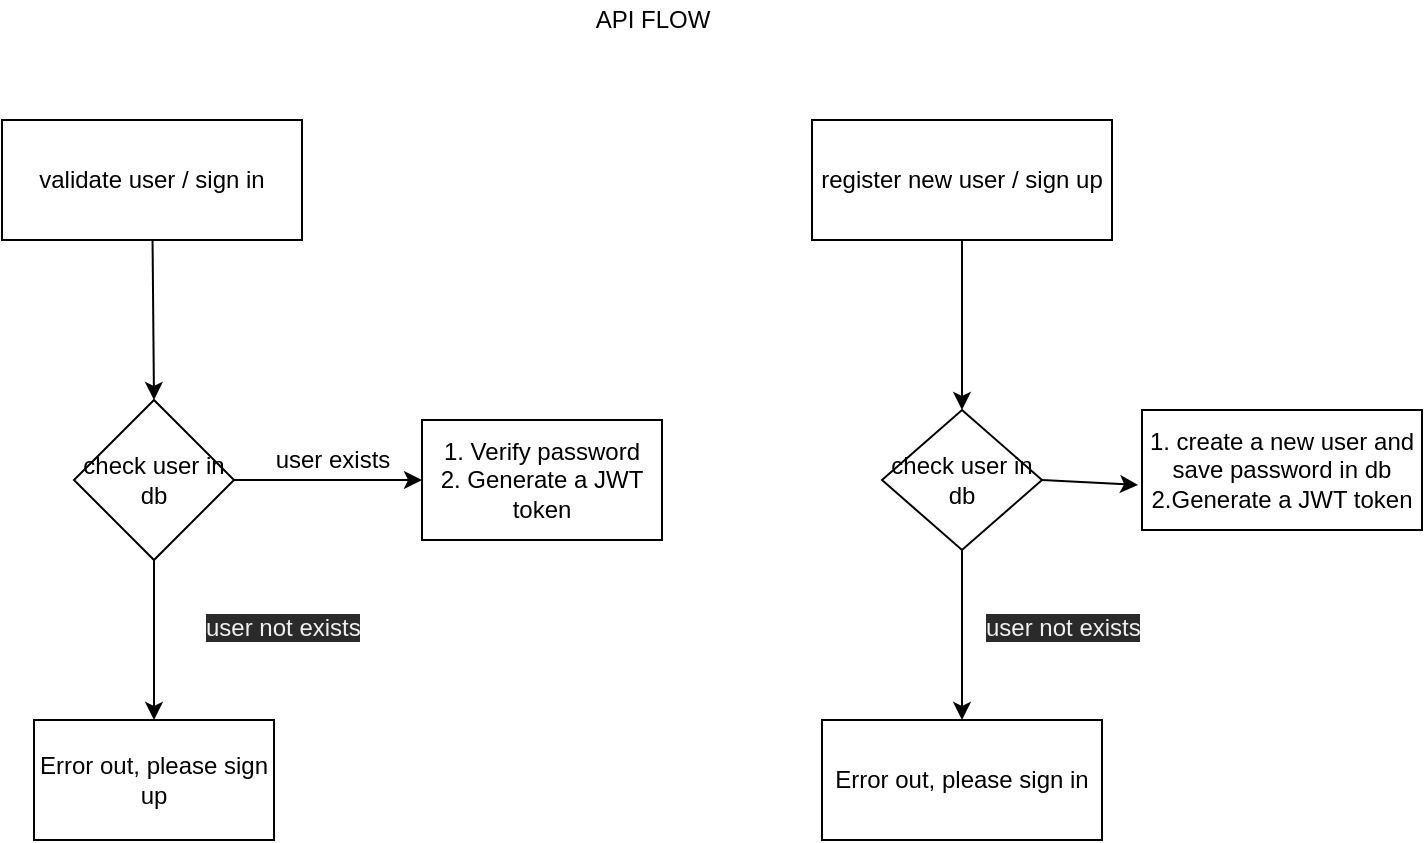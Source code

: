 <mxfile>
    <diagram id="qVVUnOZMqZA3BwxEI8Fk" name="auth_flow_draft">
        <mxGraphModel dx="733" dy="572" grid="1" gridSize="10" guides="1" tooltips="1" connect="1" arrows="1" fold="1" page="1" pageScale="1" pageWidth="827" pageHeight="1169" math="0" shadow="0">
            <root>
                <mxCell id="0"/>
                <mxCell id="1" parent="0"/>
                <mxCell id="2" value="API FLOW" style="text;html=1;resizable=0;autosize=1;align=center;verticalAlign=middle;points=[];fillColor=none;strokeColor=none;rounded=0;" vertex="1" parent="1">
                    <mxGeometry x="310" y="20" width="70" height="20" as="geometry"/>
                </mxCell>
                <mxCell id="3" value="register new user / sign up" style="rounded=0;whiteSpace=wrap;html=1;" vertex="1" parent="1">
                    <mxGeometry x="425" y="80" width="150" height="60" as="geometry"/>
                </mxCell>
                <mxCell id="14" style="edgeStyle=none;html=1;entryX=0.5;entryY=0;entryDx=0;entryDy=0;exitX=0.5;exitY=1;exitDx=0;exitDy=0;" edge="1" parent="1" source="3" target="8">
                    <mxGeometry relative="1" as="geometry"/>
                </mxCell>
                <mxCell id="7" value="Error out, please sign in" style="rounded=0;whiteSpace=wrap;html=1;" vertex="1" parent="1">
                    <mxGeometry x="430" y="380" width="140" height="60" as="geometry"/>
                </mxCell>
                <mxCell id="9" value="" style="edgeStyle=none;html=1;exitX=0.5;exitY=1;exitDx=0;exitDy=0;" edge="1" parent="1" source="8" target="7">
                    <mxGeometry relative="1" as="geometry"/>
                </mxCell>
                <mxCell id="12" style="edgeStyle=none;html=1;entryX=-0.014;entryY=0.625;entryDx=0;entryDy=0;entryPerimeter=0;exitX=1;exitY=0.5;exitDx=0;exitDy=0;" edge="1" parent="1" source="8" target="11">
                    <mxGeometry relative="1" as="geometry">
                        <mxPoint x="420" y="115" as="sourcePoint"/>
                    </mxGeometry>
                </mxCell>
                <mxCell id="8" value="check user in db" style="rhombus;whiteSpace=wrap;html=1;" vertex="1" parent="1">
                    <mxGeometry x="460" y="225" width="80" height="70" as="geometry"/>
                </mxCell>
                <mxCell id="11" value="1. create a new user and save password in db&lt;br&gt;2.Generate a JWT token" style="rounded=0;whiteSpace=wrap;html=1;" vertex="1" parent="1">
                    <mxGeometry x="590" y="225" width="140" height="60" as="geometry"/>
                </mxCell>
                <mxCell id="21" value="" style="group" vertex="1" connectable="0" parent="1">
                    <mxGeometry x="20" y="80" width="380" height="360" as="geometry"/>
                </mxCell>
                <mxCell id="5" value="validate user / sign in" style="rounded=0;whiteSpace=wrap;html=1;" vertex="1" parent="21">
                    <mxGeometry width="150" height="60" as="geometry"/>
                </mxCell>
                <mxCell id="15" value="check user in db" style="rhombus;whiteSpace=wrap;html=1;" vertex="1" parent="21">
                    <mxGeometry x="36" y="140" width="80" height="80" as="geometry"/>
                </mxCell>
                <mxCell id="16" style="edgeStyle=none;html=1;entryX=0.5;entryY=0;entryDx=0;entryDy=0;" edge="1" parent="21" source="5" target="15">
                    <mxGeometry relative="1" as="geometry"/>
                </mxCell>
                <mxCell id="17" value="1. Verify password &lt;br&gt;2. Generate a JWT token" style="whiteSpace=wrap;html=1;" vertex="1" parent="21">
                    <mxGeometry x="210" y="150" width="120" height="60" as="geometry"/>
                </mxCell>
                <mxCell id="18" value="" style="edgeStyle=none;html=1;exitX=1;exitY=0.5;exitDx=0;exitDy=0;" edge="1" parent="21" source="15" target="17">
                    <mxGeometry relative="1" as="geometry">
                        <Array as="points"/>
                    </mxGeometry>
                </mxCell>
                <mxCell id="19" value="Error out, please sign&lt;br&gt;up" style="whiteSpace=wrap;html=1;" vertex="1" parent="21">
                    <mxGeometry x="16" y="300" width="120" height="60" as="geometry"/>
                </mxCell>
                <mxCell id="20" value="" style="edgeStyle=none;html=1;" edge="1" parent="21" source="15" target="19">
                    <mxGeometry relative="1" as="geometry"/>
                </mxCell>
                <mxCell id="10" value="user exists" style="text;html=1;align=center;verticalAlign=middle;resizable=0;points=[];autosize=1;strokeColor=none;fillColor=none;" vertex="1" parent="21">
                    <mxGeometry x="130" y="160" width="70" height="20" as="geometry"/>
                </mxCell>
                <mxCell id="22" value="&lt;span style=&quot;color: rgb(240 , 240 , 240) ; font-family: &amp;#34;helvetica&amp;#34; ; font-size: 12px ; font-style: normal ; font-weight: 400 ; letter-spacing: normal ; text-align: center ; text-indent: 0px ; text-transform: none ; word-spacing: 0px ; background-color: rgb(42 , 42 , 42) ; display: inline ; float: none&quot;&gt;user not exists&lt;/span&gt;" style="text;whiteSpace=wrap;html=1;" vertex="1" parent="21">
                    <mxGeometry x="100" y="240" width="80" height="30" as="geometry"/>
                </mxCell>
                <mxCell id="23" value="&lt;span style=&quot;color: rgb(240 , 240 , 240) ; font-family: &amp;#34;helvetica&amp;#34; ; font-size: 12px ; font-style: normal ; font-weight: 400 ; letter-spacing: normal ; text-align: center ; text-indent: 0px ; text-transform: none ; word-spacing: 0px ; background-color: rgb(42 , 42 , 42) ; display: inline ; float: none&quot;&gt;user not exists&lt;/span&gt;" style="text;whiteSpace=wrap;html=1;" vertex="1" parent="1">
                    <mxGeometry x="510" y="320" width="80" height="30" as="geometry"/>
                </mxCell>
            </root>
        </mxGraphModel>
    </diagram>
</mxfile>